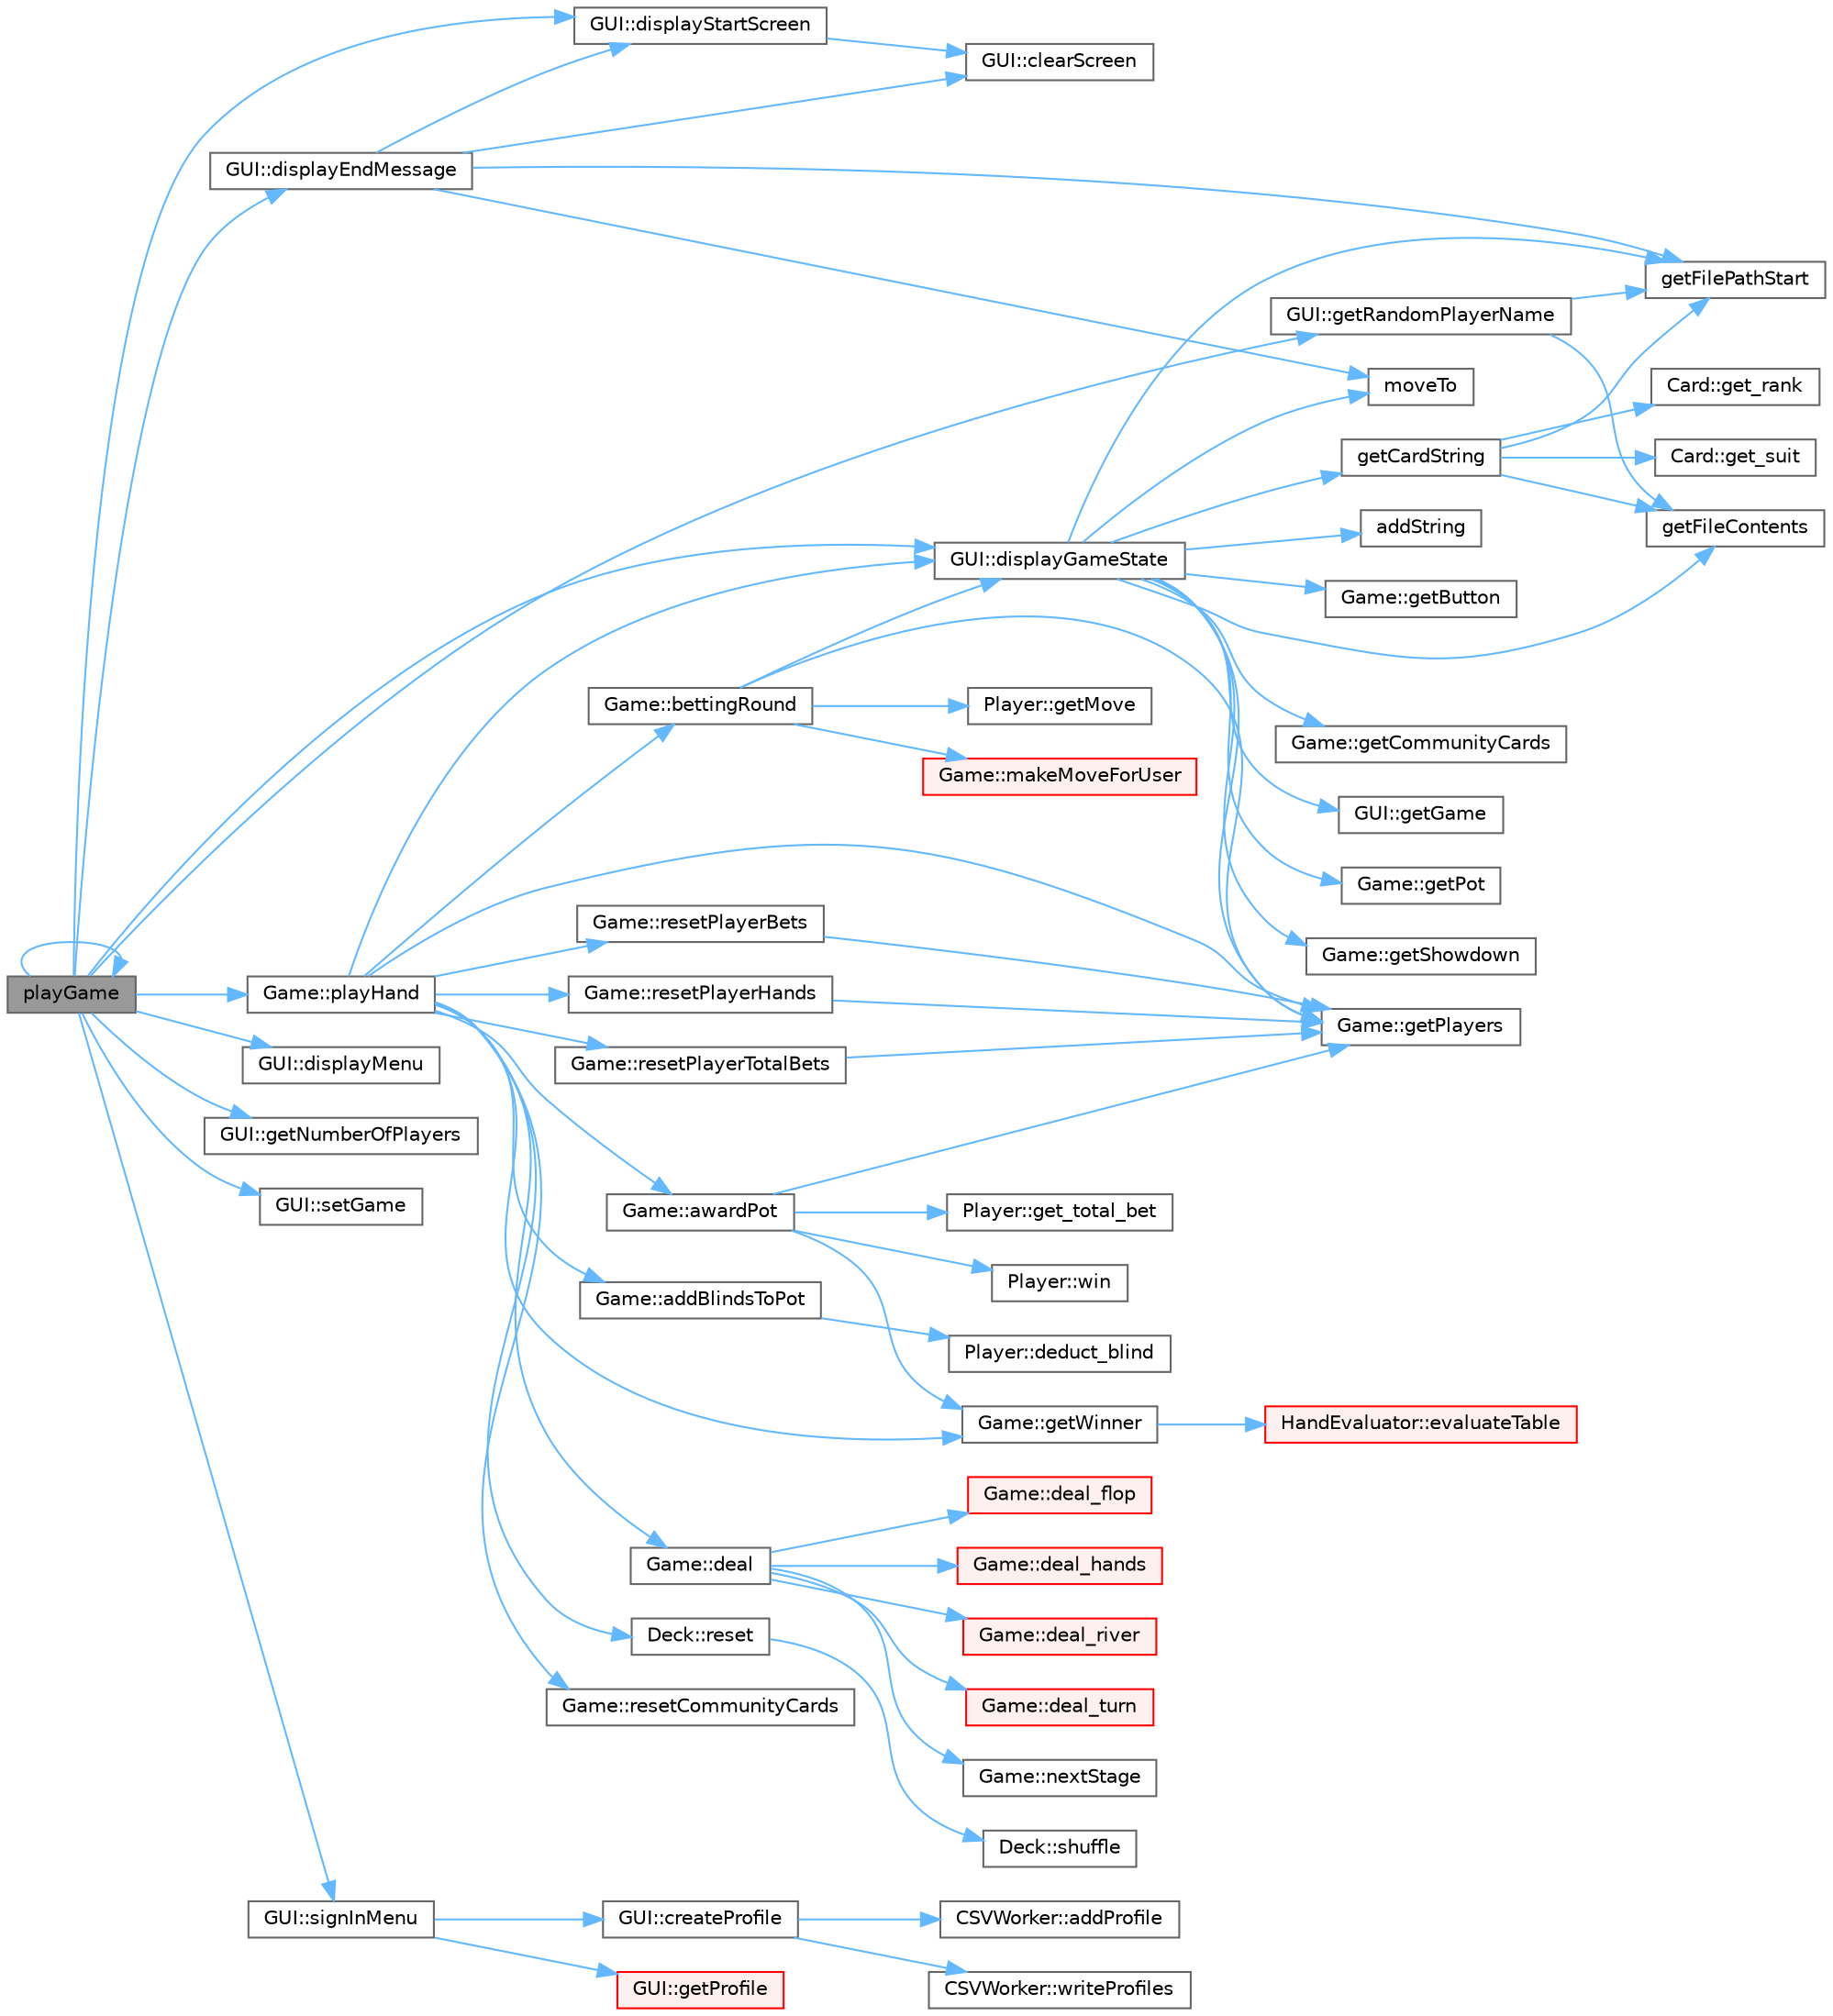 digraph "playGame"
{
 // INTERACTIVE_SVG=YES
 // LATEX_PDF_SIZE
  bgcolor="transparent";
  edge [fontname=Helvetica,fontsize=10,labelfontname=Helvetica,labelfontsize=10];
  node [fontname=Helvetica,fontsize=10,shape=box,height=0.2,width=0.4];
  rankdir="LR";
  Node1 [id="Node000001",label="playGame",height=0.2,width=0.4,color="gray40", fillcolor="grey60", style="filled", fontcolor="black",tooltip=" "];
  Node1 -> Node2 [id="edge1_Node000001_Node000002",color="steelblue1",style="solid",tooltip=" "];
  Node2 [id="Node000002",label="GUI::displayEndMessage",height=0.2,width=0.4,color="grey40", fillcolor="white", style="filled",URL="$class_g_u_i.html#a663dad721796a4f367c2534e1901fc97",tooltip="Displays the end message when the game is over."];
  Node2 -> Node3 [id="edge2_Node000002_Node000003",color="steelblue1",style="solid",tooltip=" "];
  Node3 [id="Node000003",label="GUI::clearScreen",height=0.2,width=0.4,color="grey40", fillcolor="white", style="filled",URL="$class_g_u_i.html#acf2275f45170a133113df56f878ff554",tooltip="Clears the console screen."];
  Node2 -> Node4 [id="edge3_Node000002_Node000004",color="steelblue1",style="solid",tooltip=" "];
  Node4 [id="Node000004",label="GUI::displayStartScreen",height=0.2,width=0.4,color="grey40", fillcolor="white", style="filled",URL="$class_g_u_i.html#a0dc53c5a6daa0f01b57c4d4731b4d933",tooltip="Displays the start screen of the game."];
  Node4 -> Node3 [id="edge4_Node000004_Node000003",color="steelblue1",style="solid",tooltip=" "];
  Node2 -> Node5 [id="edge5_Node000002_Node000005",color="steelblue1",style="solid",tooltip=" "];
  Node5 [id="Node000005",label="getFilePathStart",height=0.2,width=0.4,color="grey40", fillcolor="white", style="filled",URL="$_g_u_i_8cpp.html#a674e968d1ecb5cf741d6625f58378c95",tooltip=" "];
  Node2 -> Node6 [id="edge6_Node000002_Node000006",color="steelblue1",style="solid",tooltip=" "];
  Node6 [id="Node000006",label="moveTo",height=0.2,width=0.4,color="grey40", fillcolor="white", style="filled",URL="$_g_u_i_8cpp.html#a0fcdefbd8531ccd32fad2d8d6caa7a76",tooltip=" "];
  Node1 -> Node7 [id="edge7_Node000001_Node000007",color="steelblue1",style="solid",tooltip=" "];
  Node7 [id="Node000007",label="GUI::displayGameState",height=0.2,width=0.4,color="grey40", fillcolor="white", style="filled",URL="$class_g_u_i.html#a8f55dae107a6648458f6eb16608c66d2",tooltip="Displays the current state of the game."];
  Node7 -> Node8 [id="edge8_Node000007_Node000008",color="steelblue1",style="solid",tooltip=" "];
  Node8 [id="Node000008",label="addString",height=0.2,width=0.4,color="grey40", fillcolor="white", style="filled",URL="$_g_u_i_8cpp.html#ae6720e4bc4b25d366b73e9fc9b8afd4b",tooltip=" "];
  Node7 -> Node9 [id="edge9_Node000007_Node000009",color="steelblue1",style="solid",tooltip=" "];
  Node9 [id="Node000009",label="Game::getButton",height=0.2,width=0.4,color="grey40", fillcolor="white", style="filled",URL="$class_game.html#a4760c827f1396dfba471b22a79a4f7ee",tooltip="Gets the current position of the dealer button."];
  Node7 -> Node10 [id="edge10_Node000007_Node000010",color="steelblue1",style="solid",tooltip=" "];
  Node10 [id="Node000010",label="getCardString",height=0.2,width=0.4,color="grey40", fillcolor="white", style="filled",URL="$_g_u_i_8cpp.html#a36b6f63142ee7d9e884ef846d5dd1a05",tooltip=" "];
  Node10 -> Node11 [id="edge11_Node000010_Node000011",color="steelblue1",style="solid",tooltip=" "];
  Node11 [id="Node000011",label="Card::get_rank",height=0.2,width=0.4,color="grey40", fillcolor="white", style="filled",URL="$class_card.html#a684299c7ec09b07b09ff1072c7b908e3",tooltip="Gets the rank of the card."];
  Node10 -> Node12 [id="edge12_Node000010_Node000012",color="steelblue1",style="solid",tooltip=" "];
  Node12 [id="Node000012",label="Card::get_suit",height=0.2,width=0.4,color="grey40", fillcolor="white", style="filled",URL="$class_card.html#a9df0b3ca31842ad2c8669cae24e543bf",tooltip="Gets the suit of the card."];
  Node10 -> Node13 [id="edge13_Node000010_Node000013",color="steelblue1",style="solid",tooltip=" "];
  Node13 [id="Node000013",label="getFileContents",height=0.2,width=0.4,color="grey40", fillcolor="white", style="filled",URL="$_g_u_i_8cpp.html#a734f170642ae5d075a5f9f98fab8cfdf",tooltip=" "];
  Node10 -> Node5 [id="edge14_Node000010_Node000005",color="steelblue1",style="solid",tooltip=" "];
  Node7 -> Node14 [id="edge15_Node000007_Node000014",color="steelblue1",style="solid",tooltip=" "];
  Node14 [id="Node000014",label="Game::getCommunityCards",height=0.2,width=0.4,color="grey40", fillcolor="white", style="filled",URL="$class_game.html#ae8d1705be89f97f5ef13ba1a460502f2",tooltip="Gets the community cards on the table."];
  Node7 -> Node13 [id="edge16_Node000007_Node000013",color="steelblue1",style="solid",tooltip=" "];
  Node7 -> Node5 [id="edge17_Node000007_Node000005",color="steelblue1",style="solid",tooltip=" "];
  Node7 -> Node15 [id="edge18_Node000007_Node000015",color="steelblue1",style="solid",tooltip=" "];
  Node15 [id="Node000015",label="GUI::getGame",height=0.2,width=0.4,color="grey40", fillcolor="white", style="filled",URL="$class_g_u_i.html#a8a11612f177718da765ea52bc74d62de",tooltip="Gets the game object for the GUI."];
  Node7 -> Node16 [id="edge19_Node000007_Node000016",color="steelblue1",style="solid",tooltip=" "];
  Node16 [id="Node000016",label="Game::getPlayers",height=0.2,width=0.4,color="grey40", fillcolor="white", style="filled",URL="$class_game.html#a57e5aef2f67e77929842fab7a78404ea",tooltip="Gets the players in the game."];
  Node7 -> Node17 [id="edge20_Node000007_Node000017",color="steelblue1",style="solid",tooltip=" "];
  Node17 [id="Node000017",label="Game::getPot",height=0.2,width=0.4,color="grey40", fillcolor="white", style="filled",URL="$class_game.html#a20b263146b74bb0c81341cfd26c44de6",tooltip="Gets the current pot size."];
  Node7 -> Node18 [id="edge21_Node000007_Node000018",color="steelblue1",style="solid",tooltip=" "];
  Node18 [id="Node000018",label="Game::getShowdown",height=0.2,width=0.4,color="grey40", fillcolor="white", style="filled",URL="$class_game.html#ae10d3e9f219b74699aa150537440c041",tooltip="Checks if the game is at showdown."];
  Node7 -> Node6 [id="edge22_Node000007_Node000006",color="steelblue1",style="solid",tooltip=" "];
  Node1 -> Node19 [id="edge23_Node000001_Node000019",color="steelblue1",style="solid",tooltip=" "];
  Node19 [id="Node000019",label="GUI::displayMenu",height=0.2,width=0.4,color="grey40", fillcolor="white", style="filled",URL="$class_g_u_i.html#a48d92746fefe3c11de167dcddc22346f",tooltip="Displays the main menu of the game."];
  Node1 -> Node4 [id="edge24_Node000001_Node000004",color="steelblue1",style="solid",tooltip=" "];
  Node1 -> Node20 [id="edge25_Node000001_Node000020",color="steelblue1",style="solid",tooltip=" "];
  Node20 [id="Node000020",label="GUI::getNumberOfPlayers",height=0.2,width=0.4,color="grey40", fillcolor="white", style="filled",URL="$class_g_u_i.html#abd6f0d1943a70f629ba208965a42b32e",tooltip="Gets the number of players from the user."];
  Node1 -> Node21 [id="edge26_Node000001_Node000021",color="steelblue1",style="solid",tooltip=" "];
  Node21 [id="Node000021",label="GUI::getRandomPlayerName",height=0.2,width=0.4,color="grey40", fillcolor="white", style="filled",URL="$class_g_u_i.html#aec4f6946605953f5ad6a0d9899e75853",tooltip="Generate a random name for a player."];
  Node21 -> Node13 [id="edge27_Node000021_Node000013",color="steelblue1",style="solid",tooltip=" "];
  Node21 -> Node5 [id="edge28_Node000021_Node000005",color="steelblue1",style="solid",tooltip=" "];
  Node1 -> Node1 [id="edge29_Node000001_Node000001",color="steelblue1",style="solid",tooltip=" "];
  Node1 -> Node22 [id="edge30_Node000001_Node000022",color="steelblue1",style="solid",tooltip=" "];
  Node22 [id="Node000022",label="Game::playHand",height=0.2,width=0.4,color="grey40", fillcolor="white", style="filled",URL="$class_game.html#ab72401c43b303a37dec67f3d6b75a927",tooltip="Plays a single hand of poker."];
  Node22 -> Node23 [id="edge31_Node000022_Node000023",color="steelblue1",style="solid",tooltip=" "];
  Node23 [id="Node000023",label="Game::addBlindsToPot",height=0.2,width=0.4,color="grey40", fillcolor="white", style="filled",URL="$class_game.html#a2c46bbc0e0acda18575fc9a82481a95a",tooltip="Adds the blinds to the pot from the appropriate players."];
  Node23 -> Node24 [id="edge32_Node000023_Node000024",color="steelblue1",style="solid",tooltip=" "];
  Node24 [id="Node000024",label="Player::deduct_blind",height=0.2,width=0.4,color="grey40", fillcolor="white", style="filled",URL="$class_player.html#a75a7946fcb64e122d5704754b6704ac3",tooltip="Deducts a blind amount from the player's stack."];
  Node22 -> Node25 [id="edge33_Node000022_Node000025",color="steelblue1",style="solid",tooltip=" "];
  Node25 [id="Node000025",label="Game::awardPot",height=0.2,width=0.4,color="grey40", fillcolor="white", style="filled",URL="$class_game.html#ac0b29143b66a8cecb267b54ac84deb06",tooltip="Awards the pot to the winning players."];
  Node25 -> Node26 [id="edge34_Node000025_Node000026",color="steelblue1",style="solid",tooltip=" "];
  Node26 [id="Node000026",label="Player::get_total_bet",height=0.2,width=0.4,color="grey40", fillcolor="white", style="filled",URL="$class_player.html#a37ed1e9eb87f6cf207ba4a1e6716686a",tooltip="Gets the total amount the player has bet this hand."];
  Node25 -> Node16 [id="edge35_Node000025_Node000016",color="steelblue1",style="solid",tooltip=" "];
  Node25 -> Node27 [id="edge36_Node000025_Node000027",color="steelblue1",style="solid",tooltip=" "];
  Node27 [id="Node000027",label="Game::getWinner",height=0.2,width=0.4,color="grey40", fillcolor="white", style="filled",URL="$class_game.html#aab46e042704ec19c1f0a52280ef06bef",tooltip="Determines the winner(s) of the current hand."];
  Node27 -> Node28 [id="edge37_Node000027_Node000028",color="steelblue1",style="solid",tooltip=" "];
  Node28 [id="Node000028",label="HandEvaluator::evaluateTable",height=0.2,width=0.4,color="red", fillcolor="#FFF0F0", style="filled",URL="$class_hand_evaluator.html#a913d9b6af7946277de9652577b88292b",tooltip="Evaluates multiple hands against community cards."];
  Node25 -> Node37 [id="edge38_Node000025_Node000037",color="steelblue1",style="solid",tooltip=" "];
  Node37 [id="Node000037",label="Player::win",height=0.2,width=0.4,color="grey40", fillcolor="white", style="filled",URL="$class_player.html#ab466284a338277f1c20837e3f4d11b57",tooltip="Adds a winning amount to the player's stack."];
  Node22 -> Node38 [id="edge39_Node000022_Node000038",color="steelblue1",style="solid",tooltip=" "];
  Node38 [id="Node000038",label="Game::bettingRound",height=0.2,width=0.4,color="grey40", fillcolor="white", style="filled",URL="$class_game.html#a0de5cbe2125b0929a0bc8d2e6cdd64d5",tooltip="Conducts a betting round."];
  Node38 -> Node7 [id="edge40_Node000038_Node000007",color="steelblue1",style="solid",tooltip=" "];
  Node38 -> Node39 [id="edge41_Node000038_Node000039",color="steelblue1",style="solid",tooltip=" "];
  Node39 [id="Node000039",label="Player::getMove",height=0.2,width=0.4,color="grey40", fillcolor="white", style="filled",URL="$class_player.html#aa1865d5f50f9c27e6451478a169420ff",tooltip="Gets the player's move during their turn."];
  Node38 -> Node16 [id="edge42_Node000038_Node000016",color="steelblue1",style="solid",tooltip=" "];
  Node38 -> Node40 [id="edge43_Node000038_Node000040",color="steelblue1",style="solid",tooltip=" "];
  Node40 [id="Node000040",label="Game::makeMoveForUser",height=0.2,width=0.4,color="red", fillcolor="#FFF0F0", style="filled",URL="$class_game.html#a1a44850a64799e17f43f22b560275157",tooltip="Processes a move made by the user."];
  Node22 -> Node50 [id="edge44_Node000022_Node000050",color="steelblue1",style="solid",tooltip=" "];
  Node50 [id="Node000050",label="Game::deal",height=0.2,width=0.4,color="grey40", fillcolor="white", style="filled",URL="$class_game.html#a69a05d14810171cddd58aa1653272030",tooltip="Deals the cards to the players and the community."];
  Node50 -> Node51 [id="edge45_Node000050_Node000051",color="steelblue1",style="solid",tooltip=" "];
  Node51 [id="Node000051",label="Game::deal_flop",height=0.2,width=0.4,color="red", fillcolor="#FFF0F0", style="filled",URL="$class_game.html#adc83a8bdd3819b0eab1540bf1d6dd1c0",tooltip="Deals the flop (the first three community cards)."];
  Node50 -> Node53 [id="edge46_Node000050_Node000053",color="steelblue1",style="solid",tooltip=" "];
  Node53 [id="Node000053",label="Game::deal_hands",height=0.2,width=0.4,color="red", fillcolor="#FFF0F0", style="filled",URL="$class_game.html#a5cc682e0e2c72be6768cdacc9aec26ae",tooltip="Deals the hands to the players."];
  Node50 -> Node54 [id="edge47_Node000050_Node000054",color="steelblue1",style="solid",tooltip=" "];
  Node54 [id="Node000054",label="Game::deal_river",height=0.2,width=0.4,color="red", fillcolor="#FFF0F0", style="filled",URL="$class_game.html#abe6dc7900667fabf1048c5391ce9a4bc",tooltip="Deals the river (the fifth community card)."];
  Node50 -> Node55 [id="edge48_Node000050_Node000055",color="steelblue1",style="solid",tooltip=" "];
  Node55 [id="Node000055",label="Game::deal_turn",height=0.2,width=0.4,color="red", fillcolor="#FFF0F0", style="filled",URL="$class_game.html#a5fd04d6cb5e1e60a10db3a29fcad71e9",tooltip="Deals the turn (the fourth community card)."];
  Node50 -> Node56 [id="edge49_Node000050_Node000056",color="steelblue1",style="solid",tooltip=" "];
  Node56 [id="Node000056",label="Game::nextStage",height=0.2,width=0.4,color="grey40", fillcolor="white", style="filled",URL="$class_game.html#a018713cb3ce643d8f52e6804903e9d12",tooltip="Advances the game to the next stage."];
  Node22 -> Node7 [id="edge50_Node000022_Node000007",color="steelblue1",style="solid",tooltip=" "];
  Node22 -> Node16 [id="edge51_Node000022_Node000016",color="steelblue1",style="solid",tooltip=" "];
  Node22 -> Node27 [id="edge52_Node000022_Node000027",color="steelblue1",style="solid",tooltip=" "];
  Node22 -> Node57 [id="edge53_Node000022_Node000057",color="steelblue1",style="solid",tooltip=" "];
  Node57 [id="Node000057",label="Deck::reset",height=0.2,width=0.4,color="grey40", fillcolor="white", style="filled",URL="$class_deck.html#a14aa4f2f94b6b880cd575cf17af26762",tooltip="Resets the deck to its initial state with all 52 cards."];
  Node57 -> Node58 [id="edge54_Node000057_Node000058",color="steelblue1",style="solid",tooltip=" "];
  Node58 [id="Node000058",label="Deck::shuffle",height=0.2,width=0.4,color="grey40", fillcolor="white", style="filled",URL="$class_deck.html#ae5a1e52ab00ae5924f2bc6b730dba3eb",tooltip="Shuffles the deck of cards."];
  Node22 -> Node59 [id="edge55_Node000022_Node000059",color="steelblue1",style="solid",tooltip=" "];
  Node59 [id="Node000059",label="Game::resetCommunityCards",height=0.2,width=0.4,color="grey40", fillcolor="white", style="filled",URL="$class_game.html#a884c074f31c3d278f026360fe28ee1c8",tooltip="Resets the community cards on the table."];
  Node22 -> Node60 [id="edge56_Node000022_Node000060",color="steelblue1",style="solid",tooltip=" "];
  Node60 [id="Node000060",label="Game::resetPlayerBets",height=0.2,width=0.4,color="grey40", fillcolor="white", style="filled",URL="$class_game.html#a69614c930626006cd0b3e644bc9cc613",tooltip="Resets the current bets of all players."];
  Node60 -> Node16 [id="edge57_Node000060_Node000016",color="steelblue1",style="solid",tooltip=" "];
  Node22 -> Node61 [id="edge58_Node000022_Node000061",color="steelblue1",style="solid",tooltip=" "];
  Node61 [id="Node000061",label="Game::resetPlayerHands",height=0.2,width=0.4,color="grey40", fillcolor="white", style="filled",URL="$class_game.html#adc54b1823a5d8d5221d7bf74e924e145",tooltip="Resets the hands of all players."];
  Node61 -> Node16 [id="edge59_Node000061_Node000016",color="steelblue1",style="solid",tooltip=" "];
  Node22 -> Node62 [id="edge60_Node000022_Node000062",color="steelblue1",style="solid",tooltip=" "];
  Node62 [id="Node000062",label="Game::resetPlayerTotalBets",height=0.2,width=0.4,color="grey40", fillcolor="white", style="filled",URL="$class_game.html#a1882570f0a56d879af6a95e6075ac186",tooltip="Resets the total bets of all players."];
  Node62 -> Node16 [id="edge61_Node000062_Node000016",color="steelblue1",style="solid",tooltip=" "];
  Node1 -> Node63 [id="edge62_Node000001_Node000063",color="steelblue1",style="solid",tooltip=" "];
  Node63 [id="Node000063",label="GUI::setGame",height=0.2,width=0.4,color="grey40", fillcolor="white", style="filled",URL="$class_g_u_i.html#afbedd68995919c50a7298de4735b77c6",tooltip="Sets the game object for the GUI."];
  Node1 -> Node64 [id="edge63_Node000001_Node000064",color="steelblue1",style="solid",tooltip=" "];
  Node64 [id="Node000064",label="GUI::signInMenu",height=0.2,width=0.4,color="grey40", fillcolor="white", style="filled",URL="$class_g_u_i.html#acb96e4bfa59c6929e70a33c8c45f795b",tooltip="Prompts the user to sign in."];
  Node64 -> Node65 [id="edge64_Node000064_Node000065",color="steelblue1",style="solid",tooltip=" "];
  Node65 [id="Node000065",label="GUI::createProfile",height=0.2,width=0.4,color="grey40", fillcolor="white", style="filled",URL="$class_g_u_i.html#a9e9d37ed78911ad4b67c1d7fa1c77767",tooltip="Creates a new player profile."];
  Node65 -> Node66 [id="edge65_Node000065_Node000066",color="steelblue1",style="solid",tooltip=" "];
  Node66 [id="Node000066",label="CSVWorker::addProfile",height=0.2,width=0.4,color="grey40", fillcolor="white", style="filled",URL="$class_c_s_v_worker.html#ac98b30f76d058e7fff41a92382c7ecb5",tooltip=" "];
  Node65 -> Node67 [id="edge66_Node000065_Node000067",color="steelblue1",style="solid",tooltip=" "];
  Node67 [id="Node000067",label="CSVWorker::writeProfiles",height=0.2,width=0.4,color="grey40", fillcolor="white", style="filled",URL="$class_c_s_v_worker.html#a8038915113e4cca065f4e825119ec9de",tooltip=" "];
  Node64 -> Node68 [id="edge67_Node000064_Node000068",color="steelblue1",style="solid",tooltip=" "];
  Node68 [id="Node000068",label="GUI::getProfile",height=0.2,width=0.4,color="red", fillcolor="#FFF0F0", style="filled",URL="$class_g_u_i.html#a00b431f2af4b04eff9dd33d987d0d772",tooltip="Gets the profile of a player from the ./data/profiles.csv file."];
}
